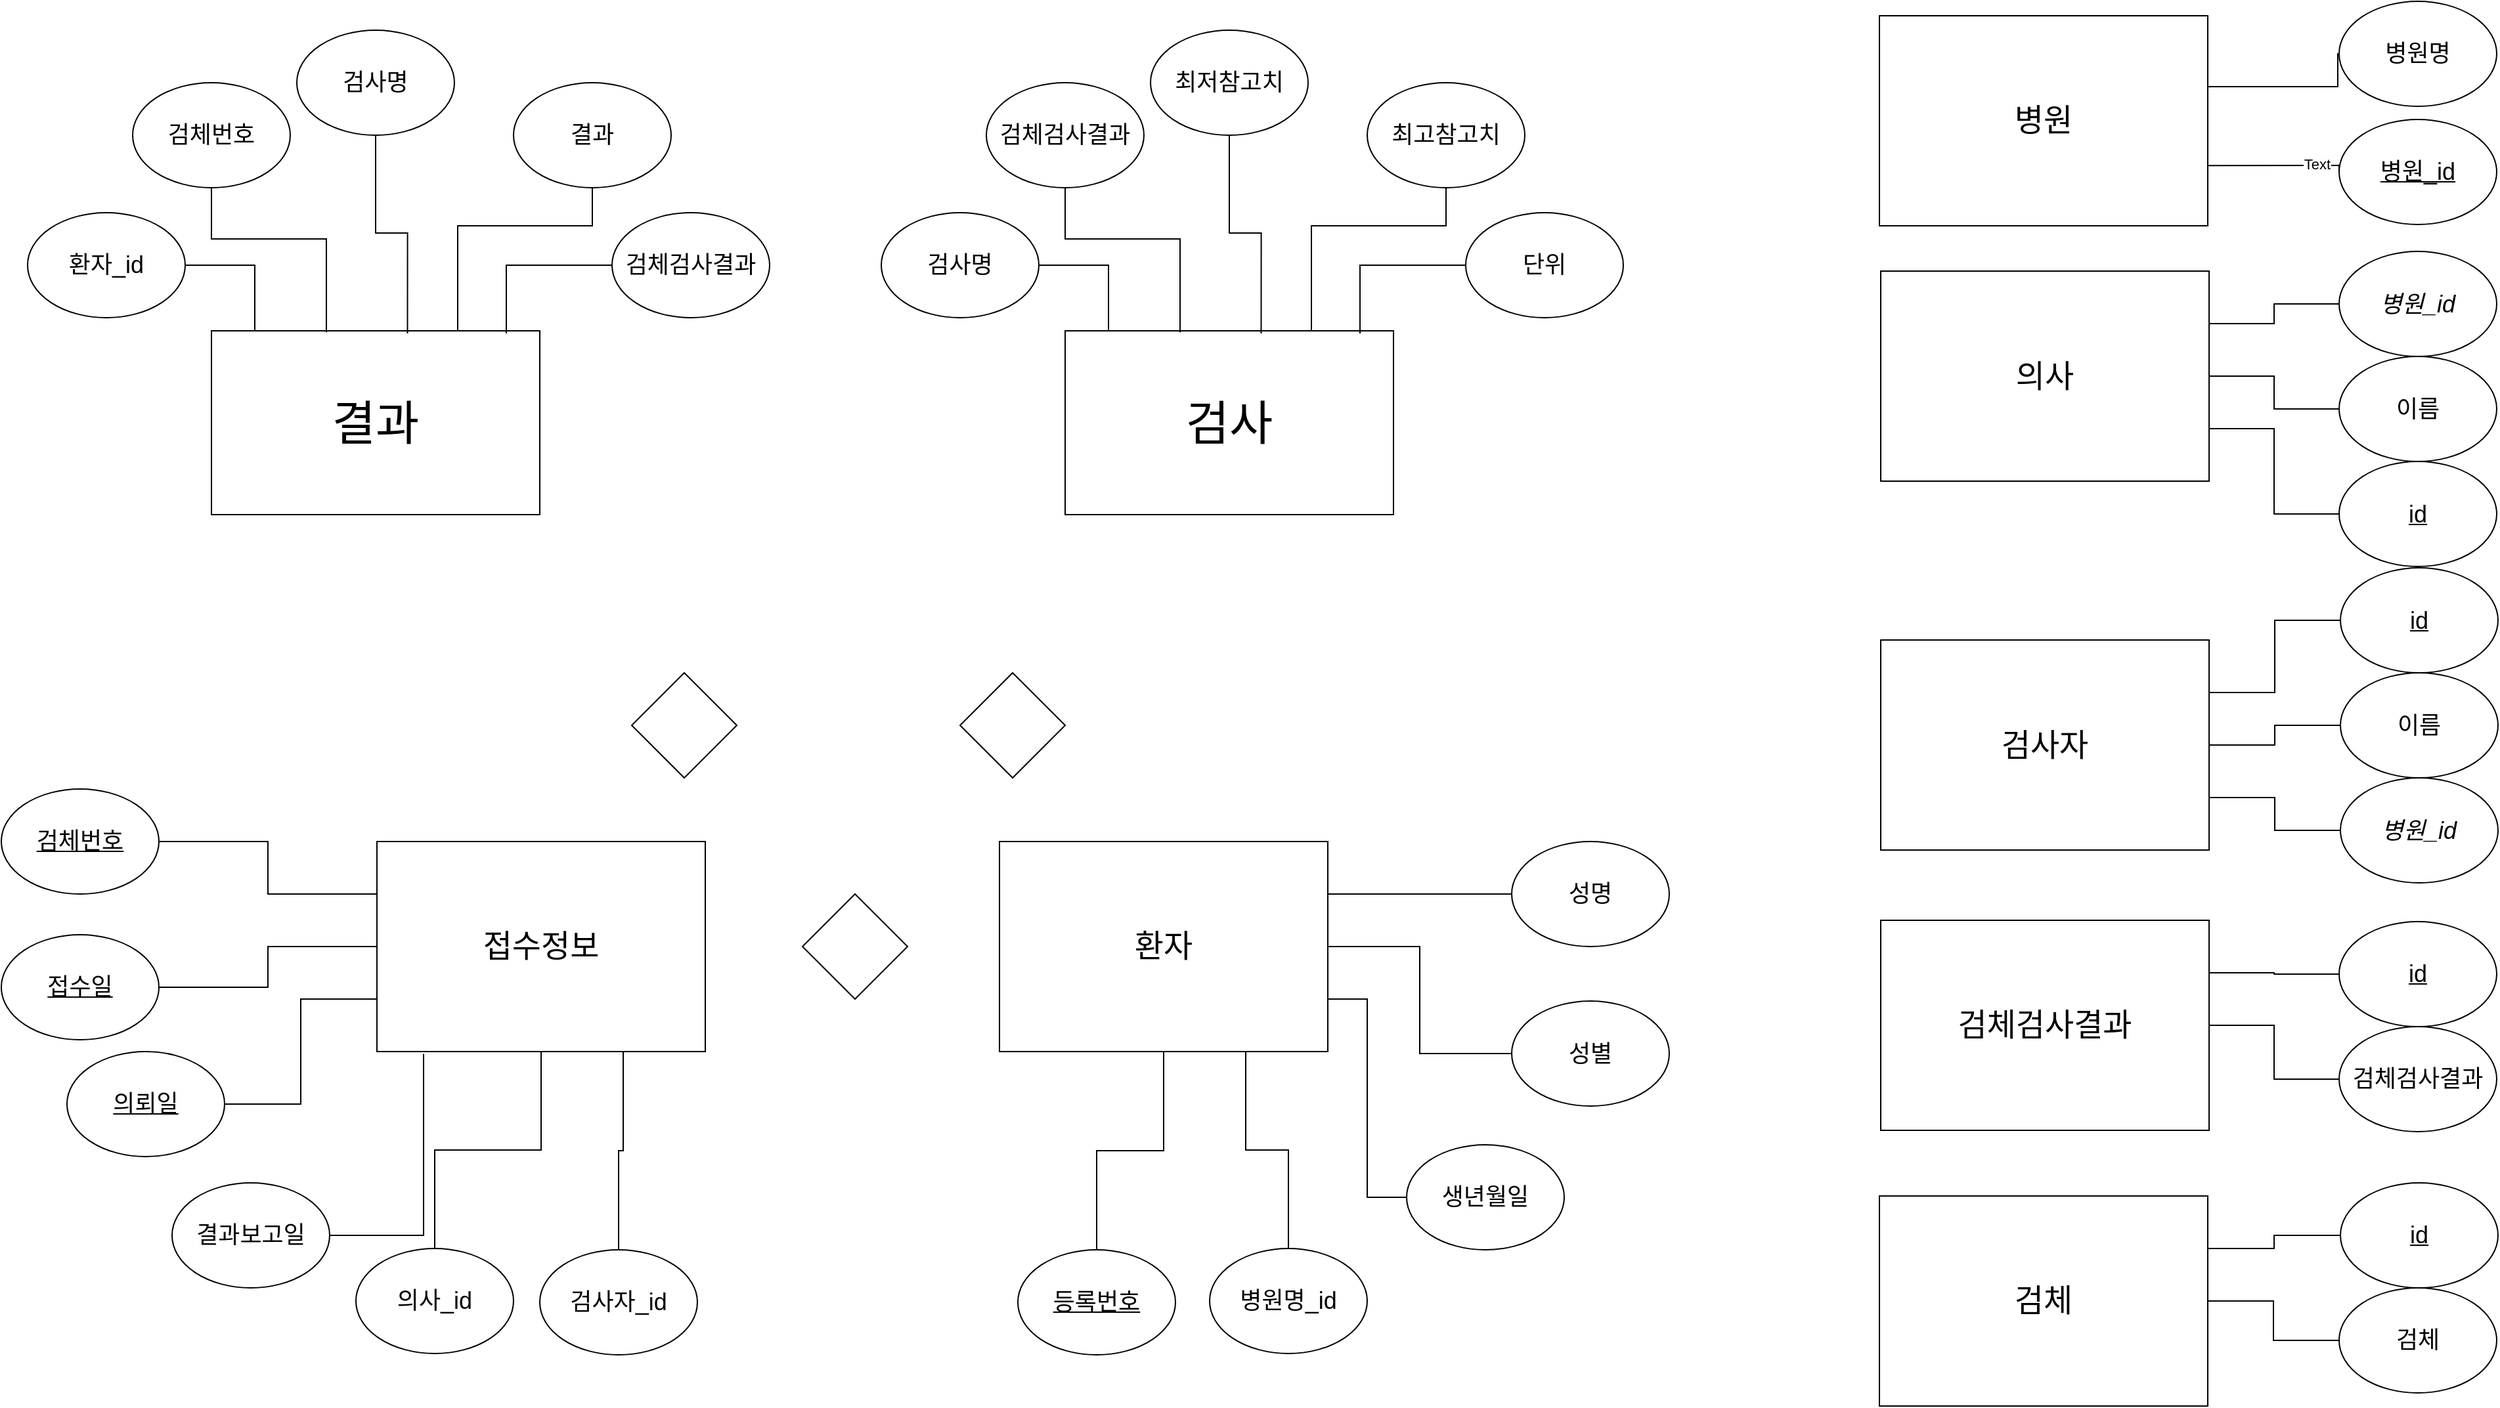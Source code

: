 <mxfile version="14.7.7" type="github">
  <diagram id="Y85a2BdOphqE0STic3n_" name="Page-1">
    <mxGraphModel dx="3532" dy="3806" grid="1" gridSize="10" guides="1" tooltips="1" connect="1" arrows="1" fold="1" page="1" pageScale="1" pageWidth="827" pageHeight="1169" math="0" shadow="0">
      <root>
        <mxCell id="0" />
        <mxCell id="1" parent="0" />
        <mxCell id="8PvzZ1268t-RO1JGDcAs-1" value="&lt;font style=&quot;font-size: 36px&quot;&gt;결과&lt;/font&gt;" style="rounded=0;whiteSpace=wrap;html=1;" parent="1" vertex="1">
          <mxGeometry x="-320" y="-1709" width="250" height="140" as="geometry" />
        </mxCell>
        <mxCell id="WG2WRBrq_9WlGYhz4r51-25" style="edgeStyle=orthogonalEdgeStyle;rounded=0;orthogonalLoop=1;jettySize=auto;html=1;entryX=0.898;entryY=0.014;entryDx=0;entryDy=0;entryPerimeter=0;endArrow=none;endFill=0;" edge="1" parent="1" source="8PvzZ1268t-RO1JGDcAs-5" target="8PvzZ1268t-RO1JGDcAs-1">
          <mxGeometry relative="1" as="geometry" />
        </mxCell>
        <mxCell id="8PvzZ1268t-RO1JGDcAs-5" value="검체검사결과" style="ellipse;whiteSpace=wrap;html=1;fontSize=18;" parent="1" vertex="1">
          <mxGeometry x="-15" y="-1799" width="120" height="80" as="geometry" />
        </mxCell>
        <mxCell id="WG2WRBrq_9WlGYhz4r51-24" style="edgeStyle=orthogonalEdgeStyle;rounded=0;orthogonalLoop=1;jettySize=auto;html=1;entryX=0.75;entryY=0;entryDx=0;entryDy=0;endArrow=none;endFill=0;" edge="1" parent="1" source="8PvzZ1268t-RO1JGDcAs-6" target="8PvzZ1268t-RO1JGDcAs-1">
          <mxGeometry relative="1" as="geometry">
            <Array as="points">
              <mxPoint x="-30" y="-1789" />
              <mxPoint x="-132" y="-1789" />
            </Array>
          </mxGeometry>
        </mxCell>
        <mxCell id="8PvzZ1268t-RO1JGDcAs-6" value="결과" style="ellipse;whiteSpace=wrap;html=1;fontSize=18;" parent="1" vertex="1">
          <mxGeometry x="-90" y="-1898" width="120" height="80" as="geometry" />
        </mxCell>
        <mxCell id="WG2WRBrq_9WlGYhz4r51-23" style="edgeStyle=orthogonalEdgeStyle;rounded=0;orthogonalLoop=1;jettySize=auto;html=1;entryX=0.597;entryY=0.014;entryDx=0;entryDy=0;entryPerimeter=0;endArrow=none;endFill=0;" edge="1" parent="1" source="8PvzZ1268t-RO1JGDcAs-7" target="8PvzZ1268t-RO1JGDcAs-1">
          <mxGeometry relative="1" as="geometry" />
        </mxCell>
        <mxCell id="8PvzZ1268t-RO1JGDcAs-7" value="검사명" style="ellipse;whiteSpace=wrap;html=1;fontSize=18;" parent="1" vertex="1">
          <mxGeometry x="-255" y="-1938" width="120" height="80" as="geometry" />
        </mxCell>
        <mxCell id="WG2WRBrq_9WlGYhz4r51-22" style="edgeStyle=orthogonalEdgeStyle;rounded=0;orthogonalLoop=1;jettySize=auto;html=1;entryX=0.35;entryY=0.008;entryDx=0;entryDy=0;entryPerimeter=0;endArrow=none;endFill=0;" edge="1" parent="1" source="8PvzZ1268t-RO1JGDcAs-8" target="8PvzZ1268t-RO1JGDcAs-1">
          <mxGeometry relative="1" as="geometry">
            <Array as="points">
              <mxPoint x="-320" y="-1779" />
              <mxPoint x="-232" y="-1779" />
            </Array>
          </mxGeometry>
        </mxCell>
        <mxCell id="8PvzZ1268t-RO1JGDcAs-8" value="검체번호" style="ellipse;whiteSpace=wrap;html=1;fontSize=18;" parent="1" vertex="1">
          <mxGeometry x="-380" y="-1898" width="120" height="80" as="geometry" />
        </mxCell>
        <mxCell id="WG2WRBrq_9WlGYhz4r51-21" style="edgeStyle=orthogonalEdgeStyle;rounded=0;orthogonalLoop=1;jettySize=auto;html=1;endArrow=none;endFill=0;entryX=0.132;entryY=0.004;entryDx=0;entryDy=0;entryPerimeter=0;" edge="1" parent="1" source="8PvzZ1268t-RO1JGDcAs-9" target="8PvzZ1268t-RO1JGDcAs-1">
          <mxGeometry relative="1" as="geometry">
            <mxPoint x="-266" y="-1719" as="targetPoint" />
          </mxGeometry>
        </mxCell>
        <mxCell id="8PvzZ1268t-RO1JGDcAs-9" value="환자_id" style="ellipse;whiteSpace=wrap;html=1;fontSize=18;" parent="1" vertex="1">
          <mxGeometry x="-460" y="-1799" width="120" height="80" as="geometry" />
        </mxCell>
        <mxCell id="8PvzZ1268t-RO1JGDcAs-29" value="&lt;font style=&quot;font-size: 24px&quot;&gt;접수정보&lt;/font&gt;" style="rounded=0;whiteSpace=wrap;html=1;" parent="1" vertex="1">
          <mxGeometry x="-194" y="-1320" width="250" height="160" as="geometry" />
        </mxCell>
        <mxCell id="WG2WRBrq_9WlGYhz4r51-19" style="edgeStyle=orthogonalEdgeStyle;rounded=0;orthogonalLoop=1;jettySize=auto;html=1;entryX=0;entryY=0.25;entryDx=0;entryDy=0;endArrow=none;endFill=0;" edge="1" parent="1" source="8PvzZ1268t-RO1JGDcAs-30" target="8PvzZ1268t-RO1JGDcAs-29">
          <mxGeometry relative="1" as="geometry" />
        </mxCell>
        <mxCell id="8PvzZ1268t-RO1JGDcAs-30" value="검체번호" style="ellipse;whiteSpace=wrap;html=1;fontSize=18;fontStyle=4" parent="1" vertex="1">
          <mxGeometry x="-480" y="-1360" width="120" height="80" as="geometry" />
        </mxCell>
        <mxCell id="WG2WRBrq_9WlGYhz4r51-15" style="edgeStyle=orthogonalEdgeStyle;rounded=0;orthogonalLoop=1;jettySize=auto;html=1;entryX=0.75;entryY=1;entryDx=0;entryDy=0;endArrow=none;endFill=0;" edge="1" parent="1" source="8PvzZ1268t-RO1JGDcAs-31" target="8PvzZ1268t-RO1JGDcAs-29">
          <mxGeometry relative="1" as="geometry" />
        </mxCell>
        <mxCell id="8PvzZ1268t-RO1JGDcAs-31" value="검사자_id" style="ellipse;whiteSpace=wrap;html=1;fontSize=18;" parent="1" vertex="1">
          <mxGeometry x="-70" y="-1009" width="120" height="80" as="geometry" />
        </mxCell>
        <mxCell id="WG2WRBrq_9WlGYhz4r51-13" style="edgeStyle=orthogonalEdgeStyle;rounded=0;orthogonalLoop=1;jettySize=auto;html=1;entryX=0.5;entryY=1;entryDx=0;entryDy=0;endArrow=none;endFill=0;" edge="1" parent="1" source="8PvzZ1268t-RO1JGDcAs-32" target="8PvzZ1268t-RO1JGDcAs-29">
          <mxGeometry relative="1" as="geometry" />
        </mxCell>
        <mxCell id="8PvzZ1268t-RO1JGDcAs-32" value="의사_id" style="ellipse;whiteSpace=wrap;html=1;fontSize=18;" parent="1" vertex="1">
          <mxGeometry x="-210" y="-1010" width="120" height="80" as="geometry" />
        </mxCell>
        <mxCell id="WG2WRBrq_9WlGYhz4r51-26" style="edgeStyle=orthogonalEdgeStyle;rounded=0;orthogonalLoop=1;jettySize=auto;html=1;entryX=0.142;entryY=1.011;entryDx=0;entryDy=0;entryPerimeter=0;endArrow=none;endFill=0;" edge="1" parent="1" source="8PvzZ1268t-RO1JGDcAs-33" target="8PvzZ1268t-RO1JGDcAs-29">
          <mxGeometry relative="1" as="geometry" />
        </mxCell>
        <mxCell id="8PvzZ1268t-RO1JGDcAs-33" value="결과보고일" style="ellipse;whiteSpace=wrap;html=1;fontSize=18;" parent="1" vertex="1">
          <mxGeometry x="-350" y="-1060" width="120" height="80" as="geometry" />
        </mxCell>
        <mxCell id="WG2WRBrq_9WlGYhz4r51-16" style="edgeStyle=orthogonalEdgeStyle;rounded=0;orthogonalLoop=1;jettySize=auto;html=1;entryX=0;entryY=0.75;entryDx=0;entryDy=0;endArrow=none;endFill=0;" edge="1" parent="1" source="8PvzZ1268t-RO1JGDcAs-34" target="8PvzZ1268t-RO1JGDcAs-29">
          <mxGeometry relative="1" as="geometry" />
        </mxCell>
        <mxCell id="8PvzZ1268t-RO1JGDcAs-34" value="&lt;u&gt;의뢰일&lt;/u&gt;" style="ellipse;whiteSpace=wrap;html=1;fontSize=18;" parent="1" vertex="1">
          <mxGeometry x="-430" y="-1160" width="120" height="80" as="geometry" />
        </mxCell>
        <mxCell id="WG2WRBrq_9WlGYhz4r51-17" style="edgeStyle=orthogonalEdgeStyle;rounded=0;orthogonalLoop=1;jettySize=auto;html=1;entryX=0;entryY=0.5;entryDx=0;entryDy=0;endArrow=none;endFill=0;" edge="1" parent="1" source="8PvzZ1268t-RO1JGDcAs-35" target="8PvzZ1268t-RO1JGDcAs-29">
          <mxGeometry relative="1" as="geometry" />
        </mxCell>
        <mxCell id="8PvzZ1268t-RO1JGDcAs-35" value="&lt;u&gt;접수일&lt;/u&gt;" style="ellipse;whiteSpace=wrap;html=1;fontSize=18;" parent="1" vertex="1">
          <mxGeometry x="-480" y="-1249" width="120" height="80" as="geometry" />
        </mxCell>
        <mxCell id="8PvzZ1268t-RO1JGDcAs-37" value="&lt;font style=&quot;font-size: 24px&quot;&gt;검체검사결과&lt;/font&gt;" style="rounded=0;whiteSpace=wrap;html=1;" parent="1" vertex="1">
          <mxGeometry x="951" y="-1260" width="250" height="160" as="geometry" />
        </mxCell>
        <mxCell id="8PvzZ1268t-RO1JGDcAs-38" value="&lt;font style=&quot;font-size: 24px&quot;&gt;검체&lt;/font&gt;" style="rounded=0;whiteSpace=wrap;html=1;" parent="1" vertex="1">
          <mxGeometry x="950" y="-1050" width="250" height="160" as="geometry" />
        </mxCell>
        <mxCell id="8PvzZ1268t-RO1JGDcAs-41" value="&lt;font style=&quot;font-size: 24px&quot;&gt;환자&lt;/font&gt;" style="rounded=0;whiteSpace=wrap;html=1;" parent="1" vertex="1">
          <mxGeometry x="280" y="-1320" width="250" height="160" as="geometry" />
        </mxCell>
        <mxCell id="8PvzZ1268t-RO1JGDcAs-42" value="&lt;font style=&quot;font-size: 24px&quot;&gt;병원&lt;/font&gt;" style="rounded=0;whiteSpace=wrap;html=1;" parent="1" vertex="1">
          <mxGeometry x="950" y="-1949" width="250" height="160" as="geometry" />
        </mxCell>
        <mxCell id="8PvzZ1268t-RO1JGDcAs-43" value="&lt;font style=&quot;font-size: 24px&quot;&gt;의사&lt;/font&gt;" style="rounded=0;whiteSpace=wrap;html=1;" parent="1" vertex="1">
          <mxGeometry x="951" y="-1754.5" width="250" height="160" as="geometry" />
        </mxCell>
        <mxCell id="8PvzZ1268t-RO1JGDcAs-44" value="&lt;font style=&quot;font-size: 24px&quot;&gt;검사자&lt;/font&gt;" style="rounded=0;whiteSpace=wrap;html=1;" parent="1" vertex="1">
          <mxGeometry x="951" y="-1473.5" width="250" height="160" as="geometry" />
        </mxCell>
        <mxCell id="mFjvWUHr5_qDaF9uaJPL-5" value="" style="edgeStyle=orthogonalEdgeStyle;rounded=0;orthogonalLoop=1;jettySize=auto;html=1;endArrow=none;endFill=0;entryX=1;entryY=0.25;entryDx=0;entryDy=0;" parent="1" source="mFjvWUHr5_qDaF9uaJPL-1" edge="1" target="8PvzZ1268t-RO1JGDcAs-37">
          <mxGeometry relative="1" as="geometry">
            <mxPoint x="951" y="-1176" as="targetPoint" />
          </mxGeometry>
        </mxCell>
        <mxCell id="mFjvWUHr5_qDaF9uaJPL-1" value="&lt;u&gt;id&lt;/u&gt;" style="ellipse;whiteSpace=wrap;html=1;fontSize=18;" parent="1" vertex="1">
          <mxGeometry x="1300" y="-1259" width="120" height="80" as="geometry" />
        </mxCell>
        <mxCell id="mFjvWUHr5_qDaF9uaJPL-3" style="edgeStyle=orthogonalEdgeStyle;rounded=0;orthogonalLoop=1;jettySize=auto;html=1;endArrow=none;endFill=0;" parent="1" source="mFjvWUHr5_qDaF9uaJPL-2" target="8PvzZ1268t-RO1JGDcAs-37" edge="1">
          <mxGeometry relative="1" as="geometry">
            <mxPoint x="941" y="-1126" as="targetPoint" />
          </mxGeometry>
        </mxCell>
        <mxCell id="mFjvWUHr5_qDaF9uaJPL-2" value="검체검사결과" style="ellipse;whiteSpace=wrap;html=1;fontSize=18;" parent="1" vertex="1">
          <mxGeometry x="1300" y="-1179" width="120" height="80" as="geometry" />
        </mxCell>
        <mxCell id="mFjvWUHr5_qDaF9uaJPL-10" style="edgeStyle=orthogonalEdgeStyle;rounded=0;orthogonalLoop=1;jettySize=auto;html=1;entryX=1;entryY=0.25;entryDx=0;entryDy=0;endArrow=none;endFill=0;" parent="1" source="mFjvWUHr5_qDaF9uaJPL-8" target="8PvzZ1268t-RO1JGDcAs-38" edge="1">
          <mxGeometry relative="1" as="geometry" />
        </mxCell>
        <mxCell id="mFjvWUHr5_qDaF9uaJPL-8" value="&lt;u&gt;id&lt;/u&gt;" style="ellipse;whiteSpace=wrap;html=1;fontSize=18;" parent="1" vertex="1">
          <mxGeometry x="1301" y="-1060" width="120" height="80" as="geometry" />
        </mxCell>
        <mxCell id="mFjvWUHr5_qDaF9uaJPL-11" value="" style="edgeStyle=orthogonalEdgeStyle;rounded=0;orthogonalLoop=1;jettySize=auto;html=1;endArrow=none;endFill=0;" parent="1" source="mFjvWUHr5_qDaF9uaJPL-9" target="8PvzZ1268t-RO1JGDcAs-38" edge="1">
          <mxGeometry relative="1" as="geometry" />
        </mxCell>
        <mxCell id="mFjvWUHr5_qDaF9uaJPL-9" value="검체" style="ellipse;whiteSpace=wrap;html=1;fontSize=18;" parent="1" vertex="1">
          <mxGeometry x="1300" y="-980" width="120" height="80" as="geometry" />
        </mxCell>
        <mxCell id="mFjvWUHr5_qDaF9uaJPL-23" style="edgeStyle=orthogonalEdgeStyle;rounded=0;orthogonalLoop=1;jettySize=auto;html=1;endArrow=none;endFill=0;exitX=0;exitY=0.5;exitDx=0;exitDy=0;" parent="1" source="mFjvWUHr5_qDaF9uaJPL-18" edge="1">
          <mxGeometry relative="1" as="geometry">
            <mxPoint x="1200" y="-1869" as="targetPoint" />
            <mxPoint x="1280" y="-1895" as="sourcePoint" />
            <Array as="points">
              <mxPoint x="1299" y="-1920" />
              <mxPoint x="1299" y="-1895" />
              <mxPoint x="1200" y="-1895" />
            </Array>
          </mxGeometry>
        </mxCell>
        <mxCell id="mFjvWUHr5_qDaF9uaJPL-18" value="병원명" style="ellipse;whiteSpace=wrap;html=1;fontSize=18;" parent="1" vertex="1">
          <mxGeometry x="1300" y="-1960" width="120" height="80" as="geometry" />
        </mxCell>
        <mxCell id="mFjvWUHr5_qDaF9uaJPL-21" value="" style="edgeStyle=orthogonalEdgeStyle;rounded=0;orthogonalLoop=1;jettySize=auto;html=1;endArrow=none;endFill=0;entryX=1;entryY=0.713;entryDx=0;entryDy=0;entryPerimeter=0;exitX=0;exitY=0.5;exitDx=0;exitDy=0;" parent="1" source="mFjvWUHr5_qDaF9uaJPL-19" target="8PvzZ1268t-RO1JGDcAs-42" edge="1">
          <mxGeometry relative="1" as="geometry">
            <Array as="points">
              <mxPoint x="1290" y="-1835" />
              <mxPoint x="1290" y="-1835" />
            </Array>
            <mxPoint x="1220" y="-1829" as="targetPoint" />
          </mxGeometry>
        </mxCell>
        <mxCell id="WG2WRBrq_9WlGYhz4r51-3" value="Text" style="edgeLabel;html=1;align=center;verticalAlign=middle;resizable=0;points=[];" vertex="1" connectable="0" parent="mFjvWUHr5_qDaF9uaJPL-21">
          <mxGeometry x="-0.579" y="-1" relative="1" as="geometry">
            <mxPoint as="offset" />
          </mxGeometry>
        </mxCell>
        <mxCell id="mFjvWUHr5_qDaF9uaJPL-19" value="&lt;u&gt;병원_id&lt;/u&gt;" style="ellipse;whiteSpace=wrap;html=1;fontSize=18;" parent="1" vertex="1">
          <mxGeometry x="1300" y="-1870" width="120" height="80" as="geometry" />
        </mxCell>
        <mxCell id="mFjvWUHr5_qDaF9uaJPL-28" style="edgeStyle=orthogonalEdgeStyle;rounded=0;orthogonalLoop=1;jettySize=auto;html=1;endArrow=none;endFill=0;entryX=1;entryY=0.75;entryDx=0;entryDy=0;" parent="1" source="mFjvWUHr5_qDaF9uaJPL-24" edge="1" target="8PvzZ1268t-RO1JGDcAs-43">
          <mxGeometry relative="1" as="geometry">
            <mxPoint x="980" y="-1593.5" as="targetPoint" />
          </mxGeometry>
        </mxCell>
        <mxCell id="mFjvWUHr5_qDaF9uaJPL-24" value="&lt;u&gt;id&lt;/u&gt;" style="ellipse;whiteSpace=wrap;html=1;fontSize=18;" parent="1" vertex="1">
          <mxGeometry x="1300" y="-1609.5" width="120" height="80" as="geometry" />
        </mxCell>
        <mxCell id="mFjvWUHr5_qDaF9uaJPL-29" style="edgeStyle=orthogonalEdgeStyle;rounded=0;orthogonalLoop=1;jettySize=auto;html=1;endArrow=none;endFill=0;entryX=1;entryY=0.5;entryDx=0;entryDy=0;" parent="1" source="mFjvWUHr5_qDaF9uaJPL-26" target="8PvzZ1268t-RO1JGDcAs-43" edge="1">
          <mxGeometry relative="1" as="geometry">
            <mxPoint x="1069" y="-1591.5" as="targetPoint" />
          </mxGeometry>
        </mxCell>
        <mxCell id="mFjvWUHr5_qDaF9uaJPL-26" value="이름" style="ellipse;whiteSpace=wrap;html=1;fontSize=18;" parent="1" vertex="1">
          <mxGeometry x="1300" y="-1689.5" width="120" height="80" as="geometry" />
        </mxCell>
        <mxCell id="mFjvWUHr5_qDaF9uaJPL-34" value="" style="edgeStyle=orthogonalEdgeStyle;rounded=0;orthogonalLoop=1;jettySize=auto;html=1;endArrow=none;endFill=0;entryX=1;entryY=0.25;entryDx=0;entryDy=0;" parent="1" source="mFjvWUHr5_qDaF9uaJPL-33" target="8PvzZ1268t-RO1JGDcAs-43" edge="1">
          <mxGeometry relative="1" as="geometry" />
        </mxCell>
        <mxCell id="mFjvWUHr5_qDaF9uaJPL-33" value="&lt;i&gt;병원_id&lt;/i&gt;" style="ellipse;whiteSpace=wrap;html=1;fontSize=18;" parent="1" vertex="1">
          <mxGeometry x="1300" y="-1769.5" width="120" height="80" as="geometry" />
        </mxCell>
        <mxCell id="mFjvWUHr5_qDaF9uaJPL-42" style="edgeStyle=orthogonalEdgeStyle;rounded=0;orthogonalLoop=1;jettySize=auto;html=1;entryX=1;entryY=0.25;entryDx=0;entryDy=0;endArrow=none;endFill=0;" parent="1" source="mFjvWUHr5_qDaF9uaJPL-37" target="8PvzZ1268t-RO1JGDcAs-44" edge="1">
          <mxGeometry relative="1" as="geometry" />
        </mxCell>
        <mxCell id="mFjvWUHr5_qDaF9uaJPL-37" value="&lt;u&gt;id&lt;/u&gt;" style="ellipse;whiteSpace=wrap;html=1;fontSize=18;" parent="1" vertex="1">
          <mxGeometry x="1301" y="-1528.5" width="120" height="80" as="geometry" />
        </mxCell>
        <mxCell id="mFjvWUHr5_qDaF9uaJPL-43" style="edgeStyle=orthogonalEdgeStyle;rounded=0;orthogonalLoop=1;jettySize=auto;html=1;entryX=1;entryY=0.5;entryDx=0;entryDy=0;endArrow=none;endFill=0;" parent="1" source="mFjvWUHr5_qDaF9uaJPL-38" target="8PvzZ1268t-RO1JGDcAs-44" edge="1">
          <mxGeometry relative="1" as="geometry" />
        </mxCell>
        <mxCell id="mFjvWUHr5_qDaF9uaJPL-38" value="이름" style="ellipse;whiteSpace=wrap;html=1;fontSize=18;" parent="1" vertex="1">
          <mxGeometry x="1301" y="-1448.5" width="120" height="80" as="geometry" />
        </mxCell>
        <mxCell id="mFjvWUHr5_qDaF9uaJPL-44" value="" style="edgeStyle=orthogonalEdgeStyle;rounded=0;orthogonalLoop=1;jettySize=auto;html=1;endArrow=none;endFill=0;entryX=1;entryY=0.75;entryDx=0;entryDy=0;" parent="1" source="mFjvWUHr5_qDaF9uaJPL-39" target="8PvzZ1268t-RO1JGDcAs-44" edge="1">
          <mxGeometry relative="1" as="geometry">
            <mxPoint x="1221" y="-1328.5" as="targetPoint" />
          </mxGeometry>
        </mxCell>
        <mxCell id="mFjvWUHr5_qDaF9uaJPL-39" value="&lt;i&gt;병원_id&lt;/i&gt;" style="ellipse;whiteSpace=wrap;html=1;fontSize=18;" parent="1" vertex="1">
          <mxGeometry x="1301" y="-1368.5" width="120" height="80" as="geometry" />
        </mxCell>
        <mxCell id="mFjvWUHr5_qDaF9uaJPL-53" style="edgeStyle=orthogonalEdgeStyle;rounded=0;orthogonalLoop=1;jettySize=auto;html=1;entryX=0.75;entryY=1;entryDx=0;entryDy=0;endArrow=none;endFill=0;" parent="1" source="mFjvWUHr5_qDaF9uaJPL-45" target="8PvzZ1268t-RO1JGDcAs-41" edge="1">
          <mxGeometry relative="1" as="geometry" />
        </mxCell>
        <mxCell id="mFjvWUHr5_qDaF9uaJPL-45" value="병원명_id" style="ellipse;whiteSpace=wrap;html=1;fontSize=18;" parent="1" vertex="1">
          <mxGeometry x="440" y="-1010" width="120" height="80" as="geometry" />
        </mxCell>
        <mxCell id="WG2WRBrq_9WlGYhz4r51-8" style="edgeStyle=orthogonalEdgeStyle;rounded=0;orthogonalLoop=1;jettySize=auto;html=1;entryX=1;entryY=0.25;entryDx=0;entryDy=0;endArrow=none;endFill=0;" edge="1" parent="1" source="mFjvWUHr5_qDaF9uaJPL-46" target="8PvzZ1268t-RO1JGDcAs-41">
          <mxGeometry relative="1" as="geometry" />
        </mxCell>
        <mxCell id="mFjvWUHr5_qDaF9uaJPL-46" value="성명" style="ellipse;whiteSpace=wrap;html=1;fontSize=18;" parent="1" vertex="1">
          <mxGeometry x="670" y="-1320" width="120" height="80" as="geometry" />
        </mxCell>
        <mxCell id="mFjvWUHr5_qDaF9uaJPL-54" style="edgeStyle=orthogonalEdgeStyle;rounded=0;orthogonalLoop=1;jettySize=auto;html=1;endArrow=none;endFill=0;" parent="1" source="mFjvWUHr5_qDaF9uaJPL-47" target="8PvzZ1268t-RO1JGDcAs-41" edge="1">
          <mxGeometry relative="1" as="geometry" />
        </mxCell>
        <mxCell id="mFjvWUHr5_qDaF9uaJPL-47" value="&lt;u&gt;등록번호&lt;/u&gt;" style="ellipse;whiteSpace=wrap;html=1;fontSize=18;" parent="1" vertex="1">
          <mxGeometry x="294" y="-1009" width="120" height="80" as="geometry" />
        </mxCell>
        <mxCell id="WG2WRBrq_9WlGYhz4r51-7" style="edgeStyle=orthogonalEdgeStyle;rounded=0;orthogonalLoop=1;jettySize=auto;html=1;endArrow=none;endFill=0;entryX=1;entryY=0.5;entryDx=0;entryDy=0;" edge="1" parent="1" source="mFjvWUHr5_qDaF9uaJPL-48" target="8PvzZ1268t-RO1JGDcAs-41">
          <mxGeometry relative="1" as="geometry">
            <mxPoint x="542" y="-1240.5" as="targetPoint" />
          </mxGeometry>
        </mxCell>
        <mxCell id="mFjvWUHr5_qDaF9uaJPL-48" value="성별" style="ellipse;whiteSpace=wrap;html=1;fontSize=18;" parent="1" vertex="1">
          <mxGeometry x="670" y="-1198.5" width="120" height="80" as="geometry" />
        </mxCell>
        <mxCell id="mFjvWUHr5_qDaF9uaJPL-50" style="edgeStyle=orthogonalEdgeStyle;rounded=0;orthogonalLoop=1;jettySize=auto;html=1;endArrow=none;endFill=0;entryX=1;entryY=0.75;entryDx=0;entryDy=0;" parent="1" source="mFjvWUHr5_qDaF9uaJPL-49" target="8PvzZ1268t-RO1JGDcAs-41" edge="1">
          <mxGeometry relative="1" as="geometry">
            <mxPoint x="574" y="-1169.5" as="targetPoint" />
            <mxPoint x="631" y="-1159.5" as="sourcePoint" />
          </mxGeometry>
        </mxCell>
        <mxCell id="mFjvWUHr5_qDaF9uaJPL-49" value="생년월일" style="ellipse;whiteSpace=wrap;html=1;fontSize=18;" parent="1" vertex="1">
          <mxGeometry x="590" y="-1089" width="120" height="80" as="geometry" />
        </mxCell>
        <mxCell id="zoJa1f_7_SPT9rPUNsxB-1" value="&amp;nbsp;&amp;nbsp;" style="text;html=1;align=center;verticalAlign=middle;resizable=0;points=[];autosize=1;strokeColor=none;" parent="1" vertex="1">
          <mxGeometry x="-390" y="-1619" width="20" height="20" as="geometry" />
        </mxCell>
        <mxCell id="WG2WRBrq_9WlGYhz4r51-27" value="" style="rhombus;whiteSpace=wrap;html=1;" vertex="1" parent="1">
          <mxGeometry x="130" y="-1280" width="80" height="80" as="geometry" />
        </mxCell>
        <mxCell id="WG2WRBrq_9WlGYhz4r51-28" value="" style="rhombus;whiteSpace=wrap;html=1;" vertex="1" parent="1">
          <mxGeometry y="-1448.5" width="80" height="80" as="geometry" />
        </mxCell>
        <mxCell id="WG2WRBrq_9WlGYhz4r51-29" value="" style="rhombus;whiteSpace=wrap;html=1;" vertex="1" parent="1">
          <mxGeometry x="250" y="-1448.5" width="80" height="80" as="geometry" />
        </mxCell>
        <mxCell id="WG2WRBrq_9WlGYhz4r51-30" value="&lt;font style=&quot;font-size: 36px&quot;&gt;검사&lt;/font&gt;" style="rounded=0;whiteSpace=wrap;html=1;" vertex="1" parent="1">
          <mxGeometry x="330" y="-1709" width="250" height="140" as="geometry" />
        </mxCell>
        <mxCell id="WG2WRBrq_9WlGYhz4r51-31" style="edgeStyle=orthogonalEdgeStyle;rounded=0;orthogonalLoop=1;jettySize=auto;html=1;entryX=0.898;entryY=0.014;entryDx=0;entryDy=0;entryPerimeter=0;endArrow=none;endFill=0;" edge="1" parent="1" source="WG2WRBrq_9WlGYhz4r51-32" target="WG2WRBrq_9WlGYhz4r51-30">
          <mxGeometry relative="1" as="geometry" />
        </mxCell>
        <mxCell id="WG2WRBrq_9WlGYhz4r51-32" value="단위" style="ellipse;whiteSpace=wrap;html=1;fontSize=18;" vertex="1" parent="1">
          <mxGeometry x="635" y="-1799" width="120" height="80" as="geometry" />
        </mxCell>
        <mxCell id="WG2WRBrq_9WlGYhz4r51-33" style="edgeStyle=orthogonalEdgeStyle;rounded=0;orthogonalLoop=1;jettySize=auto;html=1;entryX=0.75;entryY=0;entryDx=0;entryDy=0;endArrow=none;endFill=0;" edge="1" parent="1" source="WG2WRBrq_9WlGYhz4r51-34" target="WG2WRBrq_9WlGYhz4r51-30">
          <mxGeometry relative="1" as="geometry">
            <Array as="points">
              <mxPoint x="620" y="-1789" />
              <mxPoint x="518" y="-1789" />
            </Array>
          </mxGeometry>
        </mxCell>
        <mxCell id="WG2WRBrq_9WlGYhz4r51-34" value="최고참고치" style="ellipse;whiteSpace=wrap;html=1;fontSize=18;" vertex="1" parent="1">
          <mxGeometry x="560" y="-1898" width="120" height="80" as="geometry" />
        </mxCell>
        <mxCell id="WG2WRBrq_9WlGYhz4r51-35" style="edgeStyle=orthogonalEdgeStyle;rounded=0;orthogonalLoop=1;jettySize=auto;html=1;entryX=0.597;entryY=0.014;entryDx=0;entryDy=0;entryPerimeter=0;endArrow=none;endFill=0;" edge="1" parent="1" source="WG2WRBrq_9WlGYhz4r51-36" target="WG2WRBrq_9WlGYhz4r51-30">
          <mxGeometry relative="1" as="geometry" />
        </mxCell>
        <mxCell id="WG2WRBrq_9WlGYhz4r51-36" value="최저참고치" style="ellipse;whiteSpace=wrap;html=1;fontSize=18;" vertex="1" parent="1">
          <mxGeometry x="395" y="-1938" width="120" height="80" as="geometry" />
        </mxCell>
        <mxCell id="WG2WRBrq_9WlGYhz4r51-37" style="edgeStyle=orthogonalEdgeStyle;rounded=0;orthogonalLoop=1;jettySize=auto;html=1;entryX=0.35;entryY=0.008;entryDx=0;entryDy=0;entryPerimeter=0;endArrow=none;endFill=0;" edge="1" parent="1" source="WG2WRBrq_9WlGYhz4r51-38" target="WG2WRBrq_9WlGYhz4r51-30">
          <mxGeometry relative="1" as="geometry">
            <Array as="points">
              <mxPoint x="330" y="-1779" />
              <mxPoint x="418" y="-1779" />
            </Array>
          </mxGeometry>
        </mxCell>
        <mxCell id="WG2WRBrq_9WlGYhz4r51-38" value="검체검사결과" style="ellipse;whiteSpace=wrap;html=1;fontSize=18;" vertex="1" parent="1">
          <mxGeometry x="270" y="-1898" width="120" height="80" as="geometry" />
        </mxCell>
        <mxCell id="WG2WRBrq_9WlGYhz4r51-39" style="edgeStyle=orthogonalEdgeStyle;rounded=0;orthogonalLoop=1;jettySize=auto;html=1;endArrow=none;endFill=0;entryX=0.132;entryY=0.004;entryDx=0;entryDy=0;entryPerimeter=0;" edge="1" parent="1" source="WG2WRBrq_9WlGYhz4r51-40" target="WG2WRBrq_9WlGYhz4r51-30">
          <mxGeometry relative="1" as="geometry">
            <mxPoint x="384" y="-1719" as="targetPoint" />
          </mxGeometry>
        </mxCell>
        <mxCell id="WG2WRBrq_9WlGYhz4r51-40" value="검사명" style="ellipse;whiteSpace=wrap;html=1;fontSize=18;" vertex="1" parent="1">
          <mxGeometry x="190" y="-1799" width="120" height="80" as="geometry" />
        </mxCell>
        <mxCell id="WG2WRBrq_9WlGYhz4r51-41" value="&amp;nbsp;&amp;nbsp;" style="text;html=1;align=center;verticalAlign=middle;resizable=0;points=[];autosize=1;strokeColor=none;" vertex="1" parent="1">
          <mxGeometry x="260" y="-1619" width="20" height="20" as="geometry" />
        </mxCell>
      </root>
    </mxGraphModel>
  </diagram>
</mxfile>
